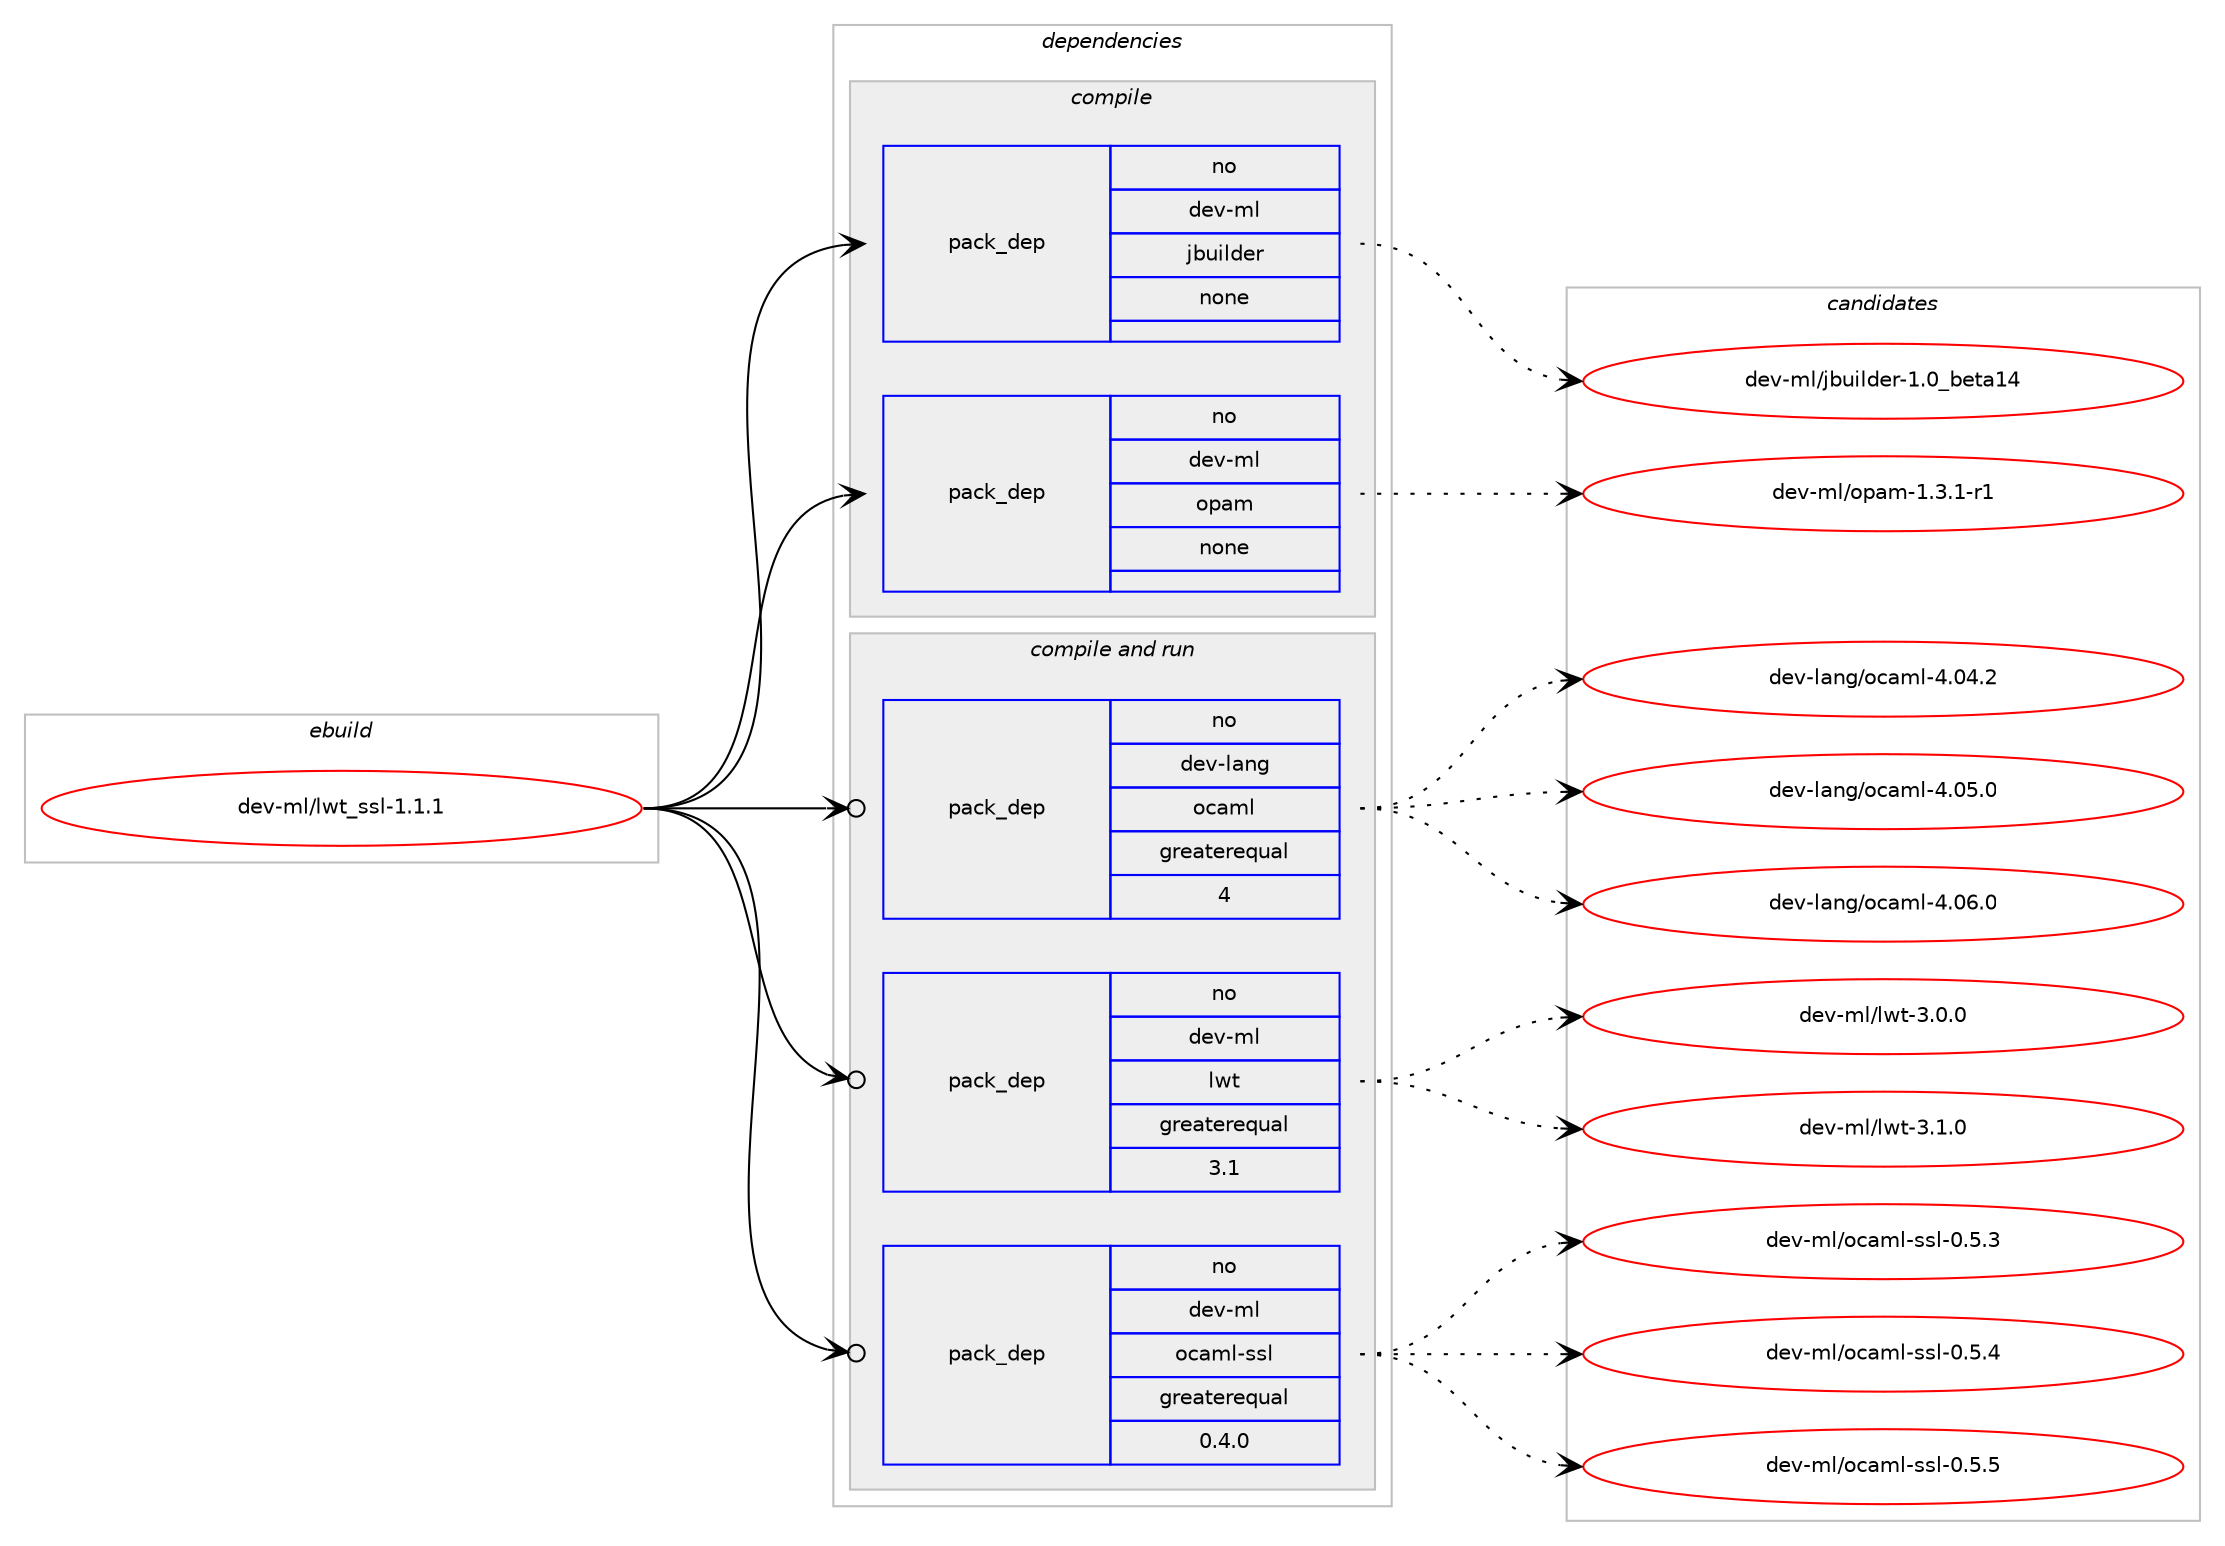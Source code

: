 digraph prolog {

# *************
# Graph options
# *************

newrank=true;
concentrate=true;
compound=true;
graph [rankdir=LR,fontname=Helvetica,fontsize=10,ranksep=1.5];#, ranksep=2.5, nodesep=0.2];
edge  [arrowhead=vee];
node  [fontname=Helvetica,fontsize=10];

# **********
# The ebuild
# **********

subgraph cluster_leftcol {
color=gray;
rank=same;
label=<<i>ebuild</i>>;
id [label="dev-ml/lwt_ssl-1.1.1", color=red, width=4, href="../dev-ml/lwt_ssl-1.1.1.svg"];
}

# ****************
# The dependencies
# ****************

subgraph cluster_midcol {
color=gray;
label=<<i>dependencies</i>>;
subgraph cluster_compile {
fillcolor="#eeeeee";
style=filled;
label=<<i>compile</i>>;
subgraph pack92643 {
dependency122804 [label=<<TABLE BORDER="0" CELLBORDER="1" CELLSPACING="0" CELLPADDING="4" WIDTH="220"><TR><TD ROWSPAN="6" CELLPADDING="30">pack_dep</TD></TR><TR><TD WIDTH="110">no</TD></TR><TR><TD>dev-ml</TD></TR><TR><TD>jbuilder</TD></TR><TR><TD>none</TD></TR><TR><TD></TD></TR></TABLE>>, shape=none, color=blue];
}
id:e -> dependency122804:w [weight=20,style="solid",arrowhead="vee"];
subgraph pack92644 {
dependency122805 [label=<<TABLE BORDER="0" CELLBORDER="1" CELLSPACING="0" CELLPADDING="4" WIDTH="220"><TR><TD ROWSPAN="6" CELLPADDING="30">pack_dep</TD></TR><TR><TD WIDTH="110">no</TD></TR><TR><TD>dev-ml</TD></TR><TR><TD>opam</TD></TR><TR><TD>none</TD></TR><TR><TD></TD></TR></TABLE>>, shape=none, color=blue];
}
id:e -> dependency122805:w [weight=20,style="solid",arrowhead="vee"];
}
subgraph cluster_compileandrun {
fillcolor="#eeeeee";
style=filled;
label=<<i>compile and run</i>>;
subgraph pack92645 {
dependency122806 [label=<<TABLE BORDER="0" CELLBORDER="1" CELLSPACING="0" CELLPADDING="4" WIDTH="220"><TR><TD ROWSPAN="6" CELLPADDING="30">pack_dep</TD></TR><TR><TD WIDTH="110">no</TD></TR><TR><TD>dev-lang</TD></TR><TR><TD>ocaml</TD></TR><TR><TD>greaterequal</TD></TR><TR><TD>4</TD></TR></TABLE>>, shape=none, color=blue];
}
id:e -> dependency122806:w [weight=20,style="solid",arrowhead="odotvee"];
subgraph pack92646 {
dependency122807 [label=<<TABLE BORDER="0" CELLBORDER="1" CELLSPACING="0" CELLPADDING="4" WIDTH="220"><TR><TD ROWSPAN="6" CELLPADDING="30">pack_dep</TD></TR><TR><TD WIDTH="110">no</TD></TR><TR><TD>dev-ml</TD></TR><TR><TD>lwt</TD></TR><TR><TD>greaterequal</TD></TR><TR><TD>3.1</TD></TR></TABLE>>, shape=none, color=blue];
}
id:e -> dependency122807:w [weight=20,style="solid",arrowhead="odotvee"];
subgraph pack92647 {
dependency122808 [label=<<TABLE BORDER="0" CELLBORDER="1" CELLSPACING="0" CELLPADDING="4" WIDTH="220"><TR><TD ROWSPAN="6" CELLPADDING="30">pack_dep</TD></TR><TR><TD WIDTH="110">no</TD></TR><TR><TD>dev-ml</TD></TR><TR><TD>ocaml-ssl</TD></TR><TR><TD>greaterequal</TD></TR><TR><TD>0.4.0</TD></TR></TABLE>>, shape=none, color=blue];
}
id:e -> dependency122808:w [weight=20,style="solid",arrowhead="odotvee"];
}
subgraph cluster_run {
fillcolor="#eeeeee";
style=filled;
label=<<i>run</i>>;
}
}

# **************
# The candidates
# **************

subgraph cluster_choices {
rank=same;
color=gray;
label=<<i>candidates</i>>;

subgraph choice92643 {
color=black;
nodesep=1;
choice100101118451091084710698117105108100101114454946489598101116974952 [label="dev-ml/jbuilder-1.0_beta14", color=red, width=4,href="../dev-ml/jbuilder-1.0_beta14.svg"];
dependency122804:e -> choice100101118451091084710698117105108100101114454946489598101116974952:w [style=dotted,weight="100"];
}
subgraph choice92644 {
color=black;
nodesep=1;
choice1001011184510910847111112971094549465146494511449 [label="dev-ml/opam-1.3.1-r1", color=red, width=4,href="../dev-ml/opam-1.3.1-r1.svg"];
dependency122805:e -> choice1001011184510910847111112971094549465146494511449:w [style=dotted,weight="100"];
}
subgraph choice92645 {
color=black;
nodesep=1;
choice100101118451089711010347111999710910845524648524650 [label="dev-lang/ocaml-4.04.2", color=red, width=4,href="../dev-lang/ocaml-4.04.2.svg"];
choice100101118451089711010347111999710910845524648534648 [label="dev-lang/ocaml-4.05.0", color=red, width=4,href="../dev-lang/ocaml-4.05.0.svg"];
choice100101118451089711010347111999710910845524648544648 [label="dev-lang/ocaml-4.06.0", color=red, width=4,href="../dev-lang/ocaml-4.06.0.svg"];
dependency122806:e -> choice100101118451089711010347111999710910845524648524650:w [style=dotted,weight="100"];
dependency122806:e -> choice100101118451089711010347111999710910845524648534648:w [style=dotted,weight="100"];
dependency122806:e -> choice100101118451089711010347111999710910845524648544648:w [style=dotted,weight="100"];
}
subgraph choice92646 {
color=black;
nodesep=1;
choice1001011184510910847108119116455146484648 [label="dev-ml/lwt-3.0.0", color=red, width=4,href="../dev-ml/lwt-3.0.0.svg"];
choice1001011184510910847108119116455146494648 [label="dev-ml/lwt-3.1.0", color=red, width=4,href="../dev-ml/lwt-3.1.0.svg"];
dependency122807:e -> choice1001011184510910847108119116455146484648:w [style=dotted,weight="100"];
dependency122807:e -> choice1001011184510910847108119116455146494648:w [style=dotted,weight="100"];
}
subgraph choice92647 {
color=black;
nodesep=1;
choice1001011184510910847111999710910845115115108454846534651 [label="dev-ml/ocaml-ssl-0.5.3", color=red, width=4,href="../dev-ml/ocaml-ssl-0.5.3.svg"];
choice1001011184510910847111999710910845115115108454846534652 [label="dev-ml/ocaml-ssl-0.5.4", color=red, width=4,href="../dev-ml/ocaml-ssl-0.5.4.svg"];
choice1001011184510910847111999710910845115115108454846534653 [label="dev-ml/ocaml-ssl-0.5.5", color=red, width=4,href="../dev-ml/ocaml-ssl-0.5.5.svg"];
dependency122808:e -> choice1001011184510910847111999710910845115115108454846534651:w [style=dotted,weight="100"];
dependency122808:e -> choice1001011184510910847111999710910845115115108454846534652:w [style=dotted,weight="100"];
dependency122808:e -> choice1001011184510910847111999710910845115115108454846534653:w [style=dotted,weight="100"];
}
}

}
